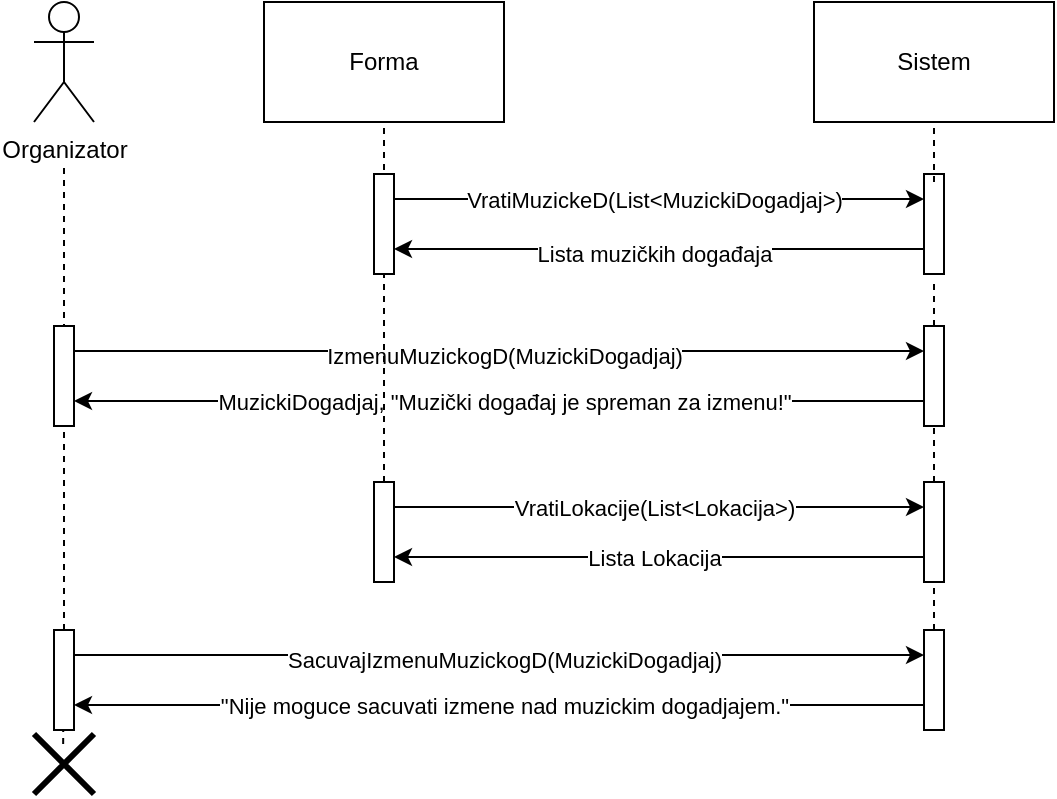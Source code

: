 <mxfile version="15.2.5" type="device"><diagram id="R2lEEEUBdFMjLlhIrx00" name="Page-1"><mxGraphModel dx="865" dy="408" grid="1" gridSize="10" guides="1" tooltips="1" connect="1" arrows="1" fold="1" page="1" pageScale="1" pageWidth="850" pageHeight="1100" math="0" shadow="0" extFonts="Permanent Marker^https://fonts.googleapis.com/css?family=Permanent+Marker"><root><mxCell id="0"/><mxCell id="1" parent="0"/><mxCell id="eNgiWa2B5CA5oDeILZxk-1" value="" style="endArrow=none;dashed=1;html=1;" edge="1" parent="1" source="eNgiWa2B5CA5oDeILZxk-9"><mxGeometry width="50" height="50" relative="1" as="geometry"><mxPoint x="630" y="720" as="sourcePoint"/><mxPoint x="630" y="710" as="targetPoint"/></mxGeometry></mxCell><mxCell id="eNgiWa2B5CA5oDeILZxk-2" value="Organizator" style="shape=umlActor;verticalLabelPosition=bottom;verticalAlign=top;html=1;outlineConnect=0;" vertex="1" parent="1"><mxGeometry x="180" y="570" width="30" height="60" as="geometry"/></mxCell><mxCell id="eNgiWa2B5CA5oDeILZxk-3" value="" style="endArrow=none;dashed=1;html=1;exitX=0.5;exitY=0;exitDx=0;exitDy=0;exitPerimeter=0;" edge="1" parent="1" source="eNgiWa2B5CA5oDeILZxk-45"><mxGeometry width="50" height="50" relative="1" as="geometry"><mxPoint x="195" y="830" as="sourcePoint"/><mxPoint x="195" y="650" as="targetPoint"/></mxGeometry></mxCell><mxCell id="eNgiWa2B5CA5oDeILZxk-4" style="edgeStyle=orthogonalEdgeStyle;rounded=0;orthogonalLoop=1;jettySize=auto;html=1;exitX=1;exitY=0.25;exitDx=0;exitDy=0;entryX=0;entryY=0.25;entryDx=0;entryDy=0;" edge="1" parent="1"><mxGeometry relative="1" as="geometry"><mxPoint x="200" y="744.5" as="sourcePoint"/><mxPoint x="625" y="744.5" as="targetPoint"/></mxGeometry></mxCell><mxCell id="eNgiWa2B5CA5oDeILZxk-5" value="IzmenuMuzickogD(MuzickiDogadjaj)" style="edgeLabel;html=1;align=center;verticalAlign=middle;resizable=0;points=[];" vertex="1" connectable="0" parent="eNgiWa2B5CA5oDeILZxk-4"><mxGeometry x="-0.125" y="-1" relative="1" as="geometry"><mxPoint x="29" y="1" as="offset"/></mxGeometry></mxCell><mxCell id="eNgiWa2B5CA5oDeILZxk-6" value="" style="rounded=0;whiteSpace=wrap;html=1;" vertex="1" parent="1"><mxGeometry x="190" y="732" width="10" height="50" as="geometry"/></mxCell><mxCell id="eNgiWa2B5CA5oDeILZxk-7" style="edgeStyle=orthogonalEdgeStyle;rounded=0;orthogonalLoop=1;jettySize=auto;html=1;exitX=0;exitY=0.75;exitDx=0;exitDy=0;entryX=1;entryY=0.75;entryDx=0;entryDy=0;" edge="1" parent="1"><mxGeometry relative="1" as="geometry"><mxPoint x="625" y="769.5" as="sourcePoint"/><mxPoint x="200" y="769.5" as="targetPoint"/></mxGeometry></mxCell><mxCell id="eNgiWa2B5CA5oDeILZxk-8" value="MuzickiDogadjaj, &quot;Muzički događaj je spreman za izmenu!&quot;" style="edgeLabel;html=1;align=center;verticalAlign=middle;resizable=0;points=[];" vertex="1" connectable="0" parent="eNgiWa2B5CA5oDeILZxk-7"><mxGeometry x="0.092" relative="1" as="geometry"><mxPoint x="22" as="offset"/></mxGeometry></mxCell><mxCell id="eNgiWa2B5CA5oDeILZxk-9" value="" style="rounded=0;whiteSpace=wrap;html=1;" vertex="1" parent="1"><mxGeometry x="625" y="732" width="10" height="50" as="geometry"/></mxCell><mxCell id="eNgiWa2B5CA5oDeILZxk-16" value="" style="endArrow=none;dashed=1;html=1;" edge="1" parent="1"><mxGeometry width="50" height="50" relative="1" as="geometry"><mxPoint x="194.58" y="941" as="sourcePoint"/><mxPoint x="194.66" y="921" as="targetPoint"/></mxGeometry></mxCell><mxCell id="eNgiWa2B5CA5oDeILZxk-17" value="" style="endArrow=none;dashed=1;html=1;entryX=0.5;entryY=1;entryDx=0;entryDy=0;" edge="1" parent="1"><mxGeometry width="50" height="50" relative="1" as="geometry"><mxPoint x="630.08" y="677" as="sourcePoint"/><mxPoint x="629.58" y="657" as="targetPoint"/></mxGeometry></mxCell><mxCell id="eNgiWa2B5CA5oDeILZxk-18" value="Sistem" style="rounded=0;whiteSpace=wrap;html=1;" vertex="1" parent="1"><mxGeometry x="570" y="570" width="120" height="60" as="geometry"/></mxCell><mxCell id="eNgiWa2B5CA5oDeILZxk-19" value="" style="endArrow=none;dashed=1;html=1;exitX=0.5;exitY=0;exitDx=0;exitDy=0;" edge="1" parent="1" source="eNgiWa2B5CA5oDeILZxk-20"><mxGeometry width="50" height="50" relative="1" as="geometry"><mxPoint x="355" y="640" as="sourcePoint"/><mxPoint x="355" y="630" as="targetPoint"/></mxGeometry></mxCell><mxCell id="eNgiWa2B5CA5oDeILZxk-20" value="" style="rounded=0;whiteSpace=wrap;html=1;" vertex="1" parent="1"><mxGeometry x="350" y="810" width="10" height="50" as="geometry"/></mxCell><mxCell id="eNgiWa2B5CA5oDeILZxk-21" value="" style="rounded=0;whiteSpace=wrap;html=1;" vertex="1" parent="1"><mxGeometry x="625" y="810" width="10" height="50" as="geometry"/></mxCell><mxCell id="eNgiWa2B5CA5oDeILZxk-23" value="" style="endArrow=classic;html=1;exitX=1;exitY=0.25;exitDx=0;exitDy=0;entryX=0;entryY=0.25;entryDx=0;entryDy=0;" edge="1" parent="1" source="eNgiWa2B5CA5oDeILZxk-20" target="eNgiWa2B5CA5oDeILZxk-21"><mxGeometry width="50" height="50" relative="1" as="geometry"><mxPoint x="390" y="840" as="sourcePoint"/><mxPoint x="440" y="790" as="targetPoint"/></mxGeometry></mxCell><mxCell id="eNgiWa2B5CA5oDeILZxk-24" value="VratiLokacije(List&amp;lt;Lokacija&amp;gt;)" style="edgeLabel;html=1;align=center;verticalAlign=middle;resizable=0;points=[];" vertex="1" connectable="0" parent="eNgiWa2B5CA5oDeILZxk-23"><mxGeometry x="0.087" relative="1" as="geometry"><mxPoint x="-14" as="offset"/></mxGeometry></mxCell><mxCell id="eNgiWa2B5CA5oDeILZxk-25" value="" style="endArrow=classic;html=1;exitX=0;exitY=0.75;exitDx=0;exitDy=0;entryX=1;entryY=0.75;entryDx=0;entryDy=0;" edge="1" parent="1" source="eNgiWa2B5CA5oDeILZxk-21" target="eNgiWa2B5CA5oDeILZxk-20"><mxGeometry width="50" height="50" relative="1" as="geometry"><mxPoint x="520" y="880" as="sourcePoint"/><mxPoint x="570" y="830" as="targetPoint"/><Array as="points"/></mxGeometry></mxCell><mxCell id="eNgiWa2B5CA5oDeILZxk-26" value="Lista Lokacija" style="edgeLabel;html=1;align=center;verticalAlign=middle;resizable=0;points=[];" vertex="1" connectable="0" parent="eNgiWa2B5CA5oDeILZxk-25"><mxGeometry x="0.245" y="3" relative="1" as="geometry"><mxPoint x="30" y="-3" as="offset"/></mxGeometry></mxCell><mxCell id="eNgiWa2B5CA5oDeILZxk-27" value="Forma" style="rounded=0;whiteSpace=wrap;html=1;" vertex="1" parent="1"><mxGeometry x="295" y="570" width="120" height="60" as="geometry"/></mxCell><mxCell id="eNgiWa2B5CA5oDeILZxk-35" value="" style="rounded=0;whiteSpace=wrap;html=1;" vertex="1" parent="1"><mxGeometry x="350" y="656" width="10" height="50" as="geometry"/></mxCell><mxCell id="eNgiWa2B5CA5oDeILZxk-36" value="" style="rounded=0;whiteSpace=wrap;html=1;" vertex="1" parent="1"><mxGeometry x="625" y="656" width="10" height="50" as="geometry"/></mxCell><mxCell id="eNgiWa2B5CA5oDeILZxk-37" value="" style="endArrow=classic;html=1;exitX=1;exitY=0.25;exitDx=0;exitDy=0;entryX=0;entryY=0.25;entryDx=0;entryDy=0;" edge="1" parent="1" source="eNgiWa2B5CA5oDeILZxk-35" target="eNgiWa2B5CA5oDeILZxk-36"><mxGeometry width="50" height="50" relative="1" as="geometry"><mxPoint x="390" y="686" as="sourcePoint"/><mxPoint x="440" y="636" as="targetPoint"/></mxGeometry></mxCell><mxCell id="eNgiWa2B5CA5oDeILZxk-38" value="VratiMuzickeD(List&amp;lt;MuzickiDogadjaj&amp;gt;)" style="edgeLabel;html=1;align=center;verticalAlign=middle;resizable=0;points=[];" vertex="1" connectable="0" parent="eNgiWa2B5CA5oDeILZxk-37"><mxGeometry x="0.087" relative="1" as="geometry"><mxPoint x="-14" as="offset"/></mxGeometry></mxCell><mxCell id="eNgiWa2B5CA5oDeILZxk-39" value="" style="endArrow=classic;html=1;exitX=0;exitY=0.75;exitDx=0;exitDy=0;entryX=1;entryY=0.75;entryDx=0;entryDy=0;" edge="1" parent="1" source="eNgiWa2B5CA5oDeILZxk-36" target="eNgiWa2B5CA5oDeILZxk-35"><mxGeometry width="50" height="50" relative="1" as="geometry"><mxPoint x="520" y="726" as="sourcePoint"/><mxPoint x="570" y="676" as="targetPoint"/><Array as="points"/></mxGeometry></mxCell><mxCell id="eNgiWa2B5CA5oDeILZxk-40" value="Lista muzičkih događaja" style="edgeLabel;html=1;align=center;verticalAlign=middle;resizable=0;points=[];" vertex="1" connectable="0" parent="eNgiWa2B5CA5oDeILZxk-39"><mxGeometry x="0.245" y="3" relative="1" as="geometry"><mxPoint x="30" y="-0.5" as="offset"/></mxGeometry></mxCell><mxCell id="eNgiWa2B5CA5oDeILZxk-43" style="edgeStyle=orthogonalEdgeStyle;rounded=0;orthogonalLoop=1;jettySize=auto;html=1;exitX=1;exitY=0.25;exitDx=0;exitDy=0;entryX=0;entryY=0.25;entryDx=0;entryDy=0;" edge="1" parent="1" source="eNgiWa2B5CA5oDeILZxk-45" target="eNgiWa2B5CA5oDeILZxk-48"><mxGeometry relative="1" as="geometry"/></mxCell><mxCell id="eNgiWa2B5CA5oDeILZxk-44" value="SacuvajIzmenuMuzickogD(MuzickiDogadjaj)" style="edgeLabel;html=1;align=center;verticalAlign=middle;resizable=0;points=[];" vertex="1" connectable="0" parent="eNgiWa2B5CA5oDeILZxk-43"><mxGeometry x="-0.125" y="-1" relative="1" as="geometry"><mxPoint x="29" y="1" as="offset"/></mxGeometry></mxCell><mxCell id="eNgiWa2B5CA5oDeILZxk-45" value="" style="rounded=0;whiteSpace=wrap;html=1;" vertex="1" parent="1"><mxGeometry x="190" y="884" width="10" height="50" as="geometry"/></mxCell><mxCell id="eNgiWa2B5CA5oDeILZxk-46" style="edgeStyle=orthogonalEdgeStyle;rounded=0;orthogonalLoop=1;jettySize=auto;html=1;exitX=0;exitY=0.75;exitDx=0;exitDy=0;entryX=1;entryY=0.75;entryDx=0;entryDy=0;" edge="1" parent="1" source="eNgiWa2B5CA5oDeILZxk-48" target="eNgiWa2B5CA5oDeILZxk-45"><mxGeometry relative="1" as="geometry"/></mxCell><mxCell id="eNgiWa2B5CA5oDeILZxk-47" value="&quot;Nije moguce sacuvati izmene nad muzickim dogadjajem.&quot;" style="edgeLabel;html=1;align=center;verticalAlign=middle;resizable=0;points=[];" vertex="1" connectable="0" parent="eNgiWa2B5CA5oDeILZxk-46"><mxGeometry x="0.092" relative="1" as="geometry"><mxPoint x="22" as="offset"/></mxGeometry></mxCell><mxCell id="eNgiWa2B5CA5oDeILZxk-48" value="" style="rounded=0;whiteSpace=wrap;html=1;" vertex="1" parent="1"><mxGeometry x="625" y="884" width="10" height="50" as="geometry"/></mxCell><mxCell id="eNgiWa2B5CA5oDeILZxk-49" value="" style="endArrow=none;dashed=1;html=1;exitX=0.5;exitY=0;exitDx=0;exitDy=0;entryX=0.5;entryY=1;entryDx=0;entryDy=0;" edge="1" parent="1" source="eNgiWa2B5CA5oDeILZxk-21" target="eNgiWa2B5CA5oDeILZxk-9"><mxGeometry width="50" height="50" relative="1" as="geometry"><mxPoint x="640" y="742" as="sourcePoint"/><mxPoint x="640" y="720" as="targetPoint"/></mxGeometry></mxCell><mxCell id="eNgiWa2B5CA5oDeILZxk-50" value="" style="endArrow=none;dashed=1;html=1;entryX=0.5;entryY=1;entryDx=0;entryDy=0;" edge="1" parent="1" target="eNgiWa2B5CA5oDeILZxk-18"><mxGeometry width="50" height="50" relative="1" as="geometry"><mxPoint x="630" y="660" as="sourcePoint"/><mxPoint x="640" y="720" as="targetPoint"/></mxGeometry></mxCell><mxCell id="eNgiWa2B5CA5oDeILZxk-51" value="" style="endArrow=none;dashed=1;html=1;exitX=0.5;exitY=0;exitDx=0;exitDy=0;entryX=0.5;entryY=1;entryDx=0;entryDy=0;" edge="1" parent="1" source="eNgiWa2B5CA5oDeILZxk-48" target="eNgiWa2B5CA5oDeILZxk-21"><mxGeometry width="50" height="50" relative="1" as="geometry"><mxPoint x="640" y="820" as="sourcePoint"/><mxPoint x="640" y="792" as="targetPoint"/></mxGeometry></mxCell><mxCell id="eNgiWa2B5CA5oDeILZxk-53" value="" style="shape=umlDestroy;whiteSpace=wrap;html=1;strokeWidth=3;" vertex="1" parent="1"><mxGeometry x="180" y="936" width="30" height="30" as="geometry"/></mxCell></root></mxGraphModel></diagram></mxfile>